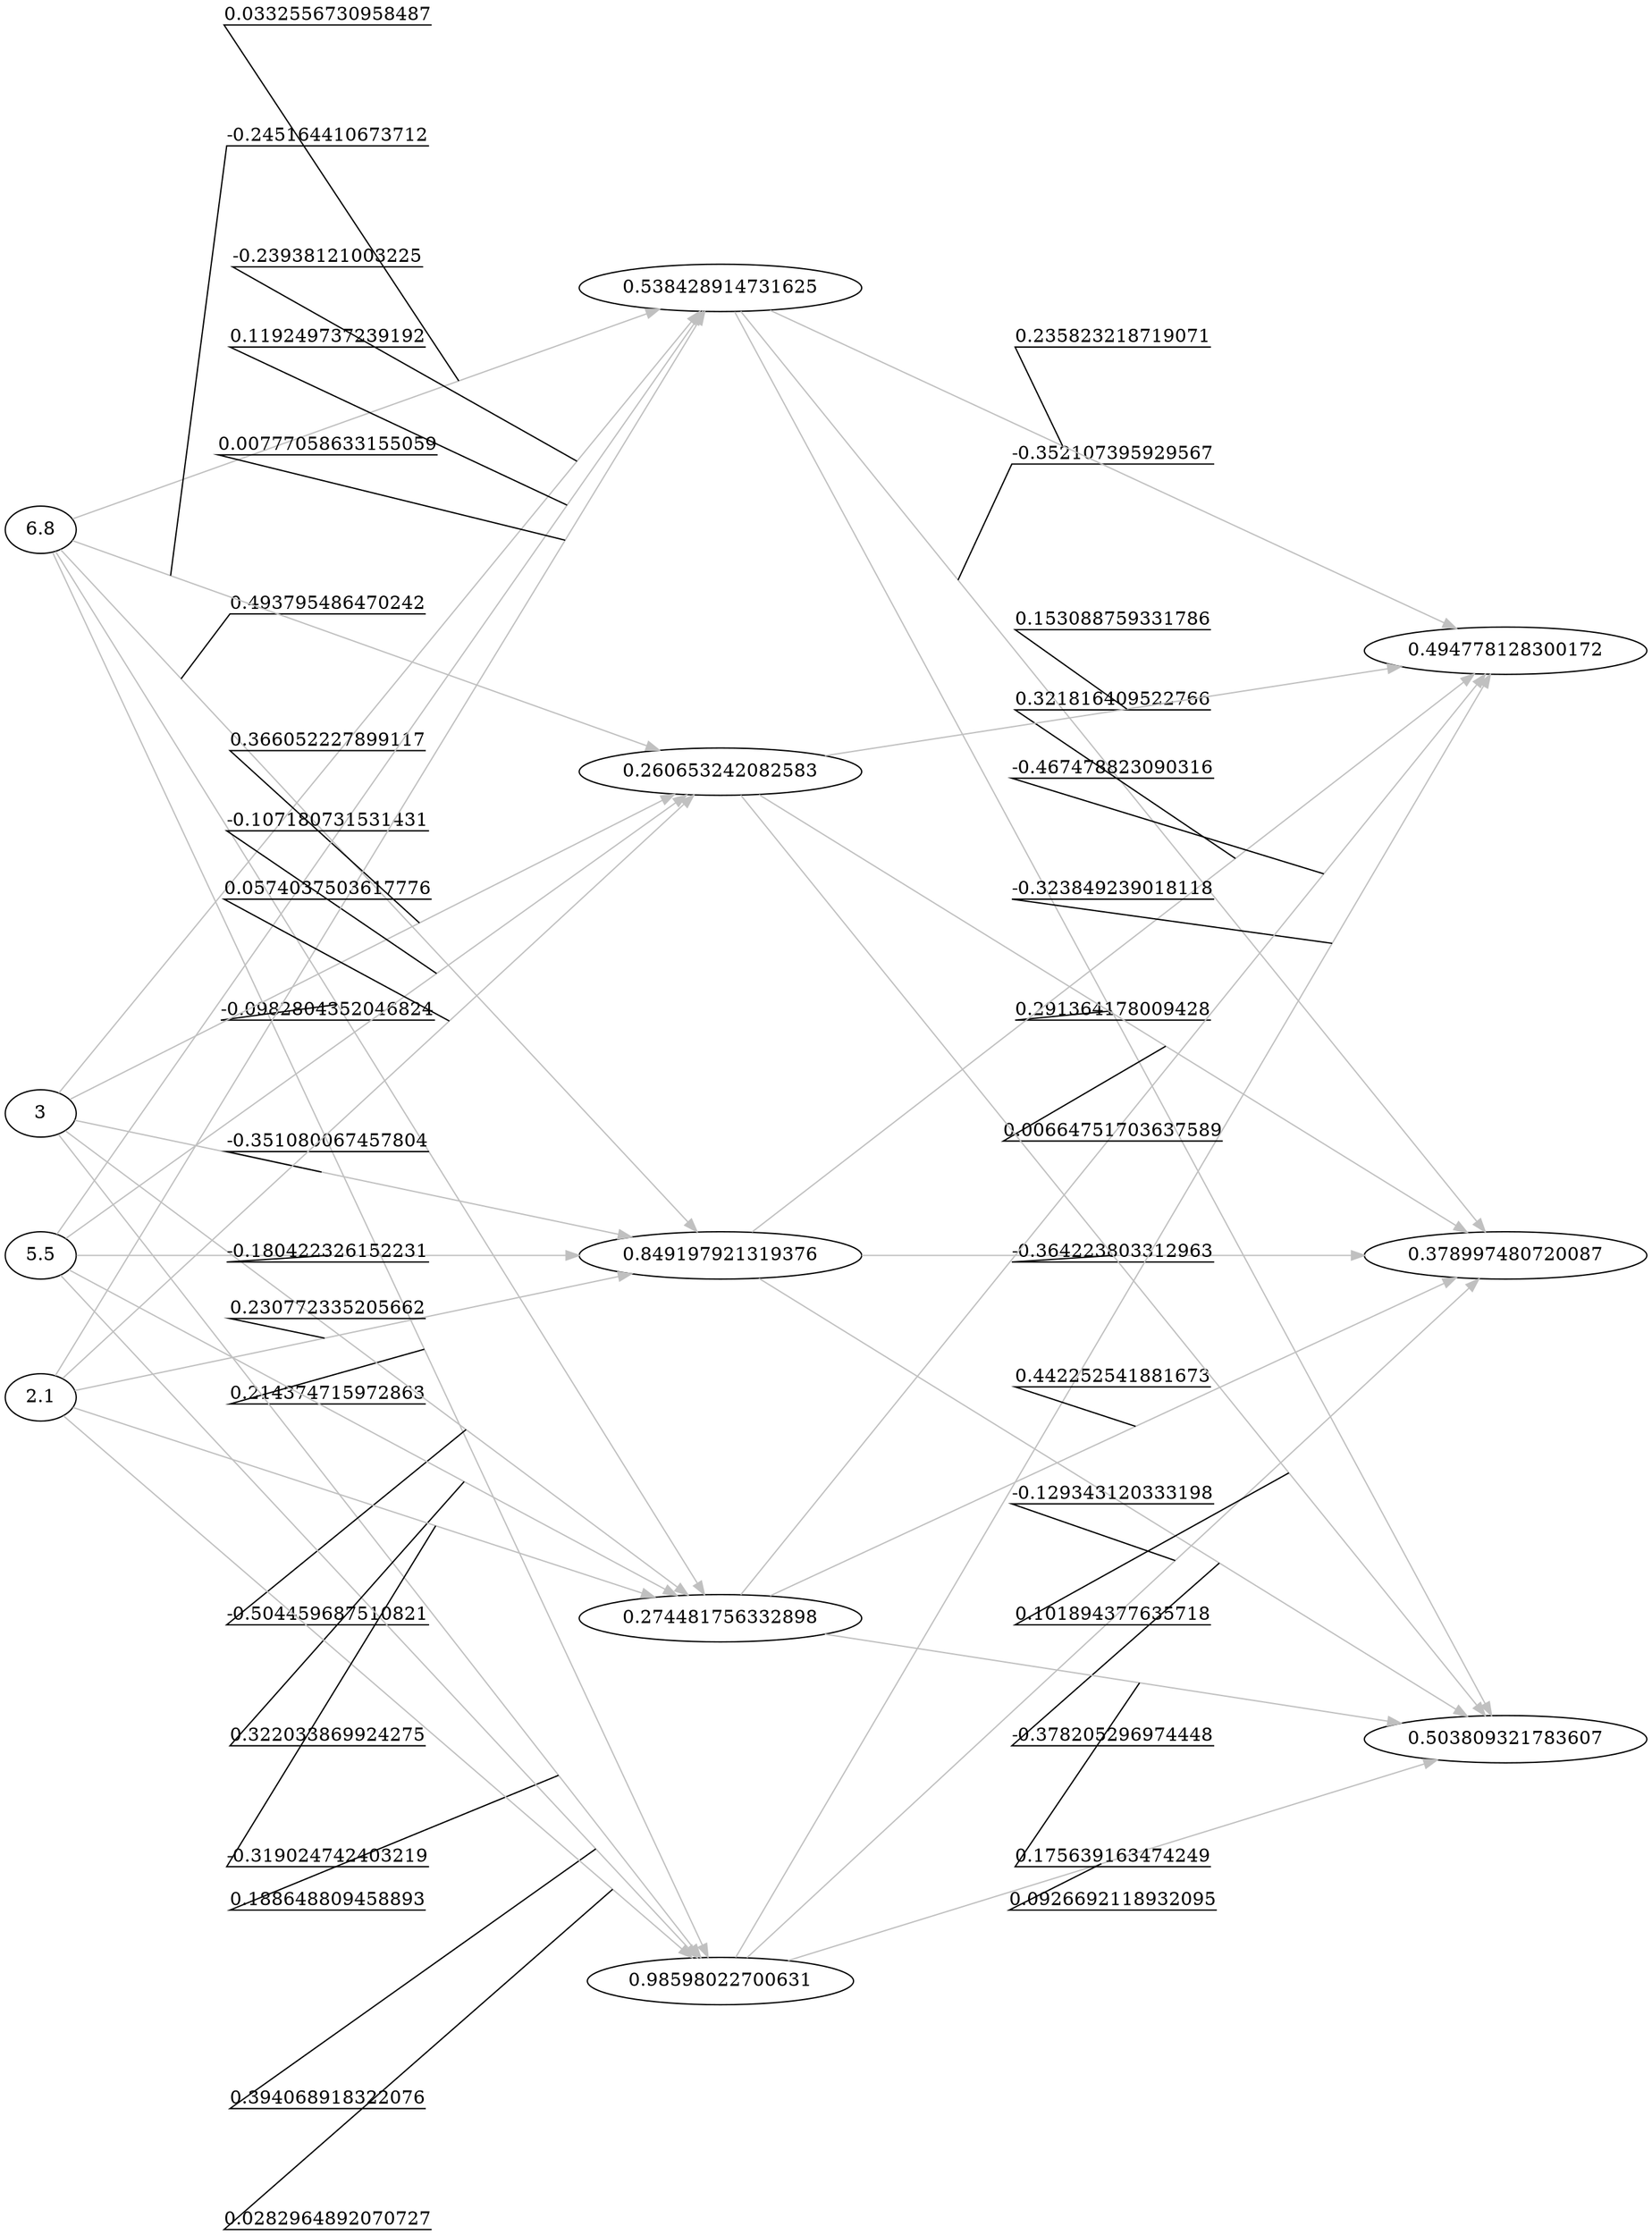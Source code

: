 digraph { 
rankdir=LR;
nodesep=1;
ranksep=3;
splines=line;
{ rank=same; "6.8" "3" "5.5" "2.1" ; }
{ rank=same; "0.538428914731625" "0.849197921319376" "0.98598022700631" "0.274481756332898" "0.260653242082583" "0.538428914731625" "0.849197921319376" "0.98598022700631" "0.274481756332898" "0.260653242082583" "0.538428914731625" "0.849197921319376" "0.98598022700631" "0.274481756332898" "0.260653242082583" "0.538428914731625" "0.849197921319376" "0.98598022700631" "0.274481756332898" "0.260653242082583" ; }
"6.8" -> "0.538428914731625" [label="0.0332556730958487" color="grey" decorate=true];
"6.8" -> "0.849197921319376" [label="0.493795486470242" color="grey" decorate=true];
"6.8" -> "0.98598022700631" [label="0.214374715972863" color="grey" decorate=true];
"6.8" -> "0.274481756332898" [label="-0.0982804352046824" color="grey" decorate=true];
"6.8" -> "0.260653242082583" [label="-0.245164410673712" color="grey" decorate=true];
"3" -> "0.538428914731625" [label="-0.23938121003225" color="grey" decorate=true];
"3" -> "0.849197921319376" [label="-0.351080067457804" color="grey" decorate=true];
"3" -> "0.98598022700631" [label="0.188648809458893" color="grey" decorate=true];
"3" -> "0.274481756332898" [label="-0.504459687510821" color="grey" decorate=true];
"3" -> "0.260653242082583" [label="0.366052227899117" color="grey" decorate=true];
"5.5" -> "0.538428914731625" [label="0.119249737239192" color="grey" decorate=true];
"5.5" -> "0.849197921319376" [label="-0.180422326152231" color="grey" decorate=true];
"5.5" -> "0.98598022700631" [label="0.394068918322076" color="grey" decorate=true];
"5.5" -> "0.274481756332898" [label="0.322033869924275" color="grey" decorate=true];
"5.5" -> "0.260653242082583" [label="-0.107180731531431" color="grey" decorate=true];
"2.1" -> "0.538428914731625" [label="0.00777058633155059" color="grey" decorate=true];
"2.1" -> "0.849197921319376" [label="0.230772335205662" color="grey" decorate=true];
"2.1" -> "0.98598022700631" [label="0.0282964892070727" color="grey" decorate=true];
"2.1" -> "0.274481756332898" [label="-0.319024742403219" color="grey" decorate=true];
"2.1" -> "0.260653242082583" [label="0.0574037503617776" color="grey" decorate=true];
{ rank=same; "0.378997480720087" "0.503809321783607" "0.494778128300172" "0.378997480720087" "0.503809321783607" "0.494778128300172" "0.378997480720087" "0.503809321783607" "0.494778128300172" "0.378997480720087" "0.503809321783607" "0.494778128300172" "0.378997480720087" "0.503809321783607" "0.494778128300172" ; }
"0.538428914731625" -> "0.378997480720087" [label="-0.352107395929567" color="grey" decorate=true];
"0.538428914731625" -> "0.503809321783607" [label="0.291364178009428" color="grey" decorate=true];
"0.538428914731625" -> "0.494778128300172" [label="0.235823218719071" color="grey" decorate=true];
"0.849197921319376" -> "0.378997480720087" [label="-0.364223803312963" color="grey" decorate=true];
"0.849197921319376" -> "0.503809321783607" [label="-0.378205296974448" color="grey" decorate=true];
"0.849197921319376" -> "0.494778128300172" [label="0.321816409522766" color="grey" decorate=true];
"0.98598022700631" -> "0.378997480720087" [label="-0.129343120333198" color="grey" decorate=true];
"0.98598022700631" -> "0.503809321783607" [label="0.0926692118932095" color="grey" decorate=true];
"0.98598022700631" -> "0.494778128300172" [label="-0.323849239018118" color="grey" decorate=true];
"0.274481756332898" -> "0.378997480720087" [label="0.442252541881673" color="grey" decorate=true];
"0.274481756332898" -> "0.503809321783607" [label="0.175639163474249" color="grey" decorate=true];
"0.274481756332898" -> "0.494778128300172" [label="-0.467478823090316" color="grey" decorate=true];
"0.260653242082583" -> "0.378997480720087" [label="0.00664751703637589" color="grey" decorate=true];
"0.260653242082583" -> "0.503809321783607" [label="0.101894377635718" color="grey" decorate=true];
"0.260653242082583" -> "0.494778128300172" [label="0.153088759331786" color="grey" decorate=true];
}
